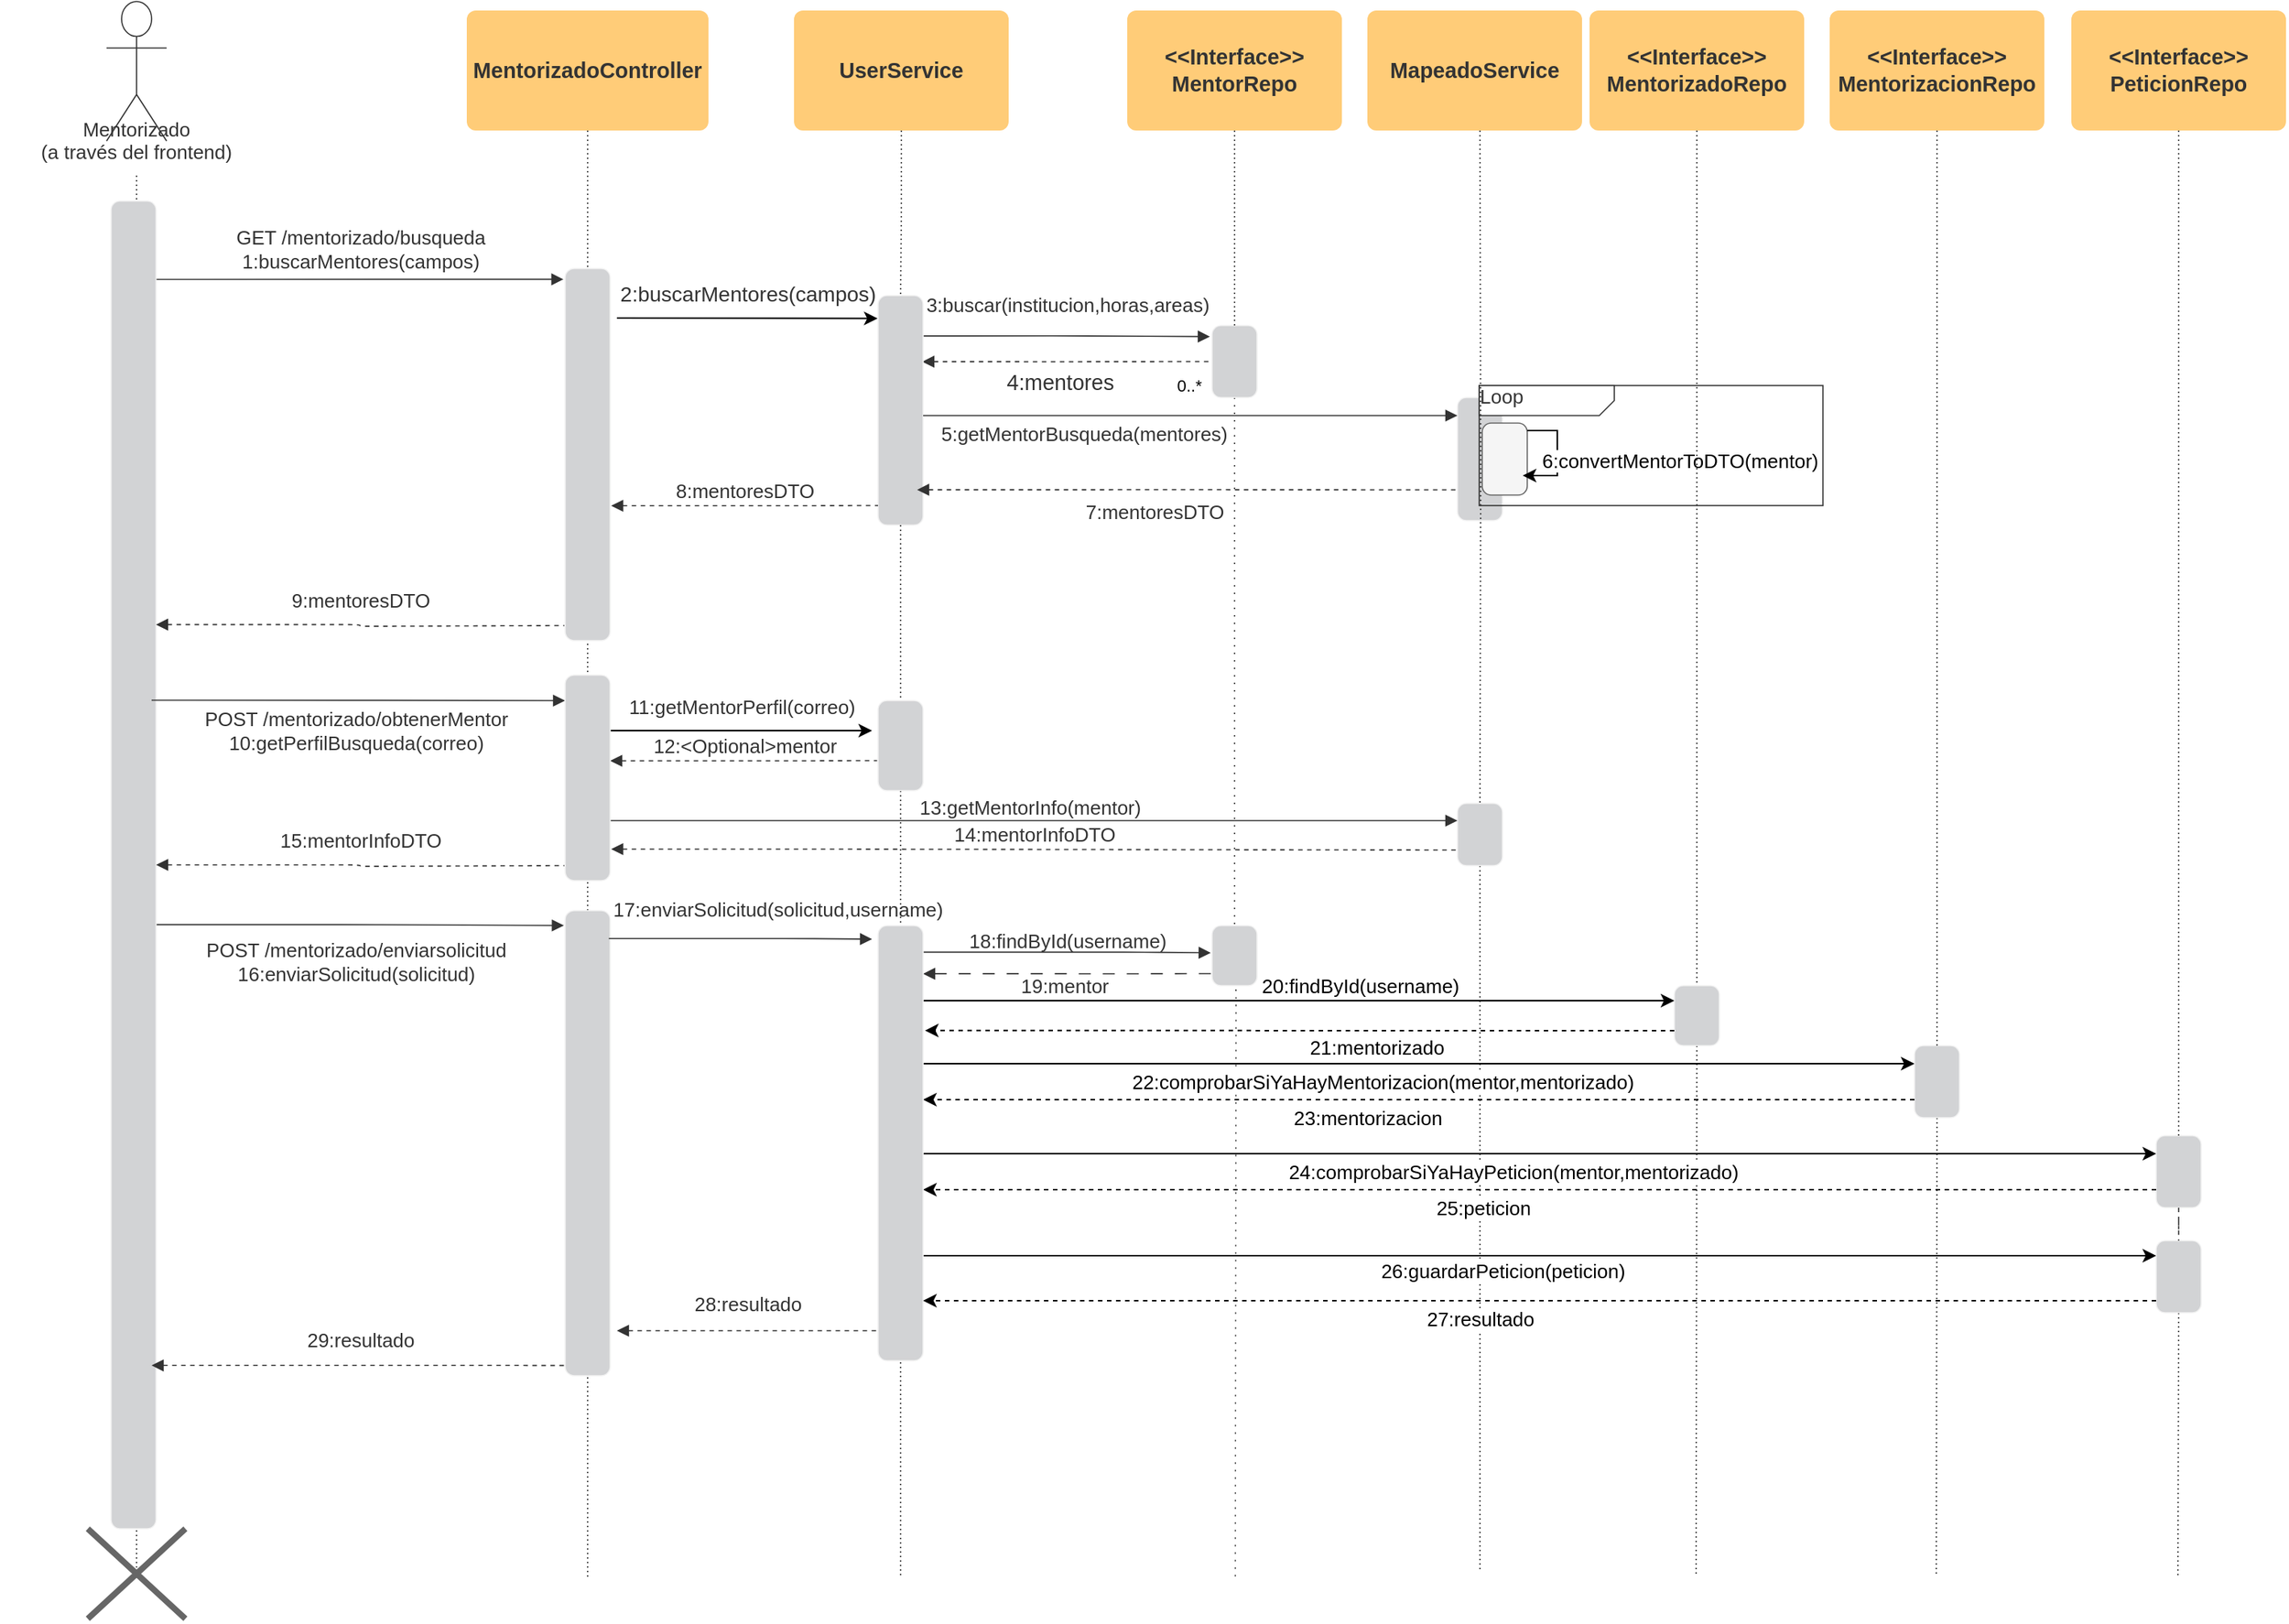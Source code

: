 <mxfile version="18.2.0" type="device"><diagram id="PPndH3OS6ohB-gzhEuZe" name="Page-1"><mxGraphModel dx="2310" dy="827" grid="1" gridSize="10" guides="1" tooltips="1" connect="1" arrows="1" fold="1" page="1" pageScale="1" pageWidth="827" pageHeight="1169" math="0" shadow="0"><root><mxCell id="0"/><mxCell id="1" parent="0"/><UserObject label="" lucidchartObjectId="XDQc9.JA8Har" id="krPsX1A21FzO4D2ER2sb-1"><mxCell style="html=1;jettySize=18;whiteSpace=wrap;fontSize=13;fontFamily=helvetica;strokeColor=#333333;strokeOpacity=100;dashed=1;fixDash=1;strokeWidth=0.8;rounded=0;startArrow=none;endArrow=none;exitX=0.5;exitY=0.999;exitPerimeter=0;entryX=0.5;entryY=0.432;entryPerimeter=0;dashPattern=1 2;" edge="1" parent="1" source="krPsX1A21FzO4D2ER2sb-13" target="krPsX1A21FzO4D2ER2sb-4"><mxGeometry width="100" height="100" relative="1" as="geometry"><Array as="points"/></mxGeometry></mxCell></UserObject><UserObject label="" lucidchartObjectId="XDQcpp8En3SD" id="krPsX1A21FzO4D2ER2sb-2"><mxCell style="html=1;overflow=block;blockSpacing=1;whiteSpace=wrap;fontSize=13;spacing=0;strokeColor=#f2f2f2;strokeOpacity=100;fillOpacity=100;rounded=1;absoluteArcSize=1;arcSize=12;fillColor=#d2d3d5;strokeWidth=0.8;" vertex="1" parent="1"><mxGeometry x="43" y="287" width="30" height="885" as="geometry"/></mxCell></UserObject><UserObject label="" lucidchartObjectId="XDQcoGZQN3l9" id="krPsX1A21FzO4D2ER2sb-3"><mxCell style="html=1;jettySize=18;whiteSpace=wrap;fontSize=13;fontFamily=helvetica;strokeColor=#333333;strokeOpacity=100;dashed=1;fixDash=1;strokeWidth=0.8;rounded=1;arcSize=24;edgeStyle=orthogonalEdgeStyle;startArrow=none;endArrow=none;exitX=0.5;exitY=1;exitPerimeter=0;dashPattern=1 2;" edge="1" parent="1" source="krPsX1A21FzO4D2ER2sb-10"><mxGeometry width="100" height="100" relative="1" as="geometry"><Array as="points"/><mxPoint x="360.5" y="1204" as="targetPoint"/></mxGeometry></mxCell></UserObject><UserObject label="" lucidchartObjectId="XDQcho_hiVPt" id="krPsX1A21FzO4D2ER2sb-4"><mxCell style="html=1;overflow=block;blockSpacing=1;whiteSpace=wrap;shape=mxgraph.sysml.x;strokeWidth=4;fontSize=13;spacing=0;strokeColor=#666666;strokeOpacity=100;fillOpacity=100;rounded=1;absoluteArcSize=1;arcSize=12;fillColor=#ffffff;" vertex="1" parent="1"><mxGeometry x="27.5" y="1172" width="65" height="60" as="geometry"/></mxCell></UserObject><UserObject label="" lucidchartObjectId="XDQcBA5jNbWz" id="krPsX1A21FzO4D2ER2sb-5"><mxCell style="html=1;overflow=block;blockSpacing=1;whiteSpace=wrap;fontSize=13;spacing=0;strokeColor=#f2f2f2;strokeOpacity=100;fillOpacity=100;rounded=1;absoluteArcSize=1;arcSize=12;fillColor=#d2d3d5;strokeWidth=0.8;" vertex="1" parent="1"><mxGeometry x="345.5" y="332" width="30" height="248" as="geometry"/></mxCell></UserObject><UserObject label="" lucidchartObjectId="XDQcK_Kxvscj" id="krPsX1A21FzO4D2ER2sb-6"><mxCell style="html=1;jettySize=18;whiteSpace=wrap;fontSize=13;fontFamily=helvetica;strokeColor=#333333;strokeOpacity=100;strokeWidth=0.8;rounded=1;arcSize=24;edgeStyle=orthogonalEdgeStyle;startArrow=none;endArrow=block;endFill=1;exitX=1.01;exitY=0.059;exitPerimeter=0;entryX=-0.037;entryY=0.029;entryPerimeter=0;entryDx=0;entryDy=0;" edge="1" parent="1" source="krPsX1A21FzO4D2ER2sb-2" target="krPsX1A21FzO4D2ER2sb-5"><mxGeometry width="100" height="100" relative="1" as="geometry"><Array as="points"/></mxGeometry></mxCell></UserObject><mxCell id="krPsX1A21FzO4D2ER2sb-7" value="GET /mentorizado/busqueda&lt;br style=&quot;font-size: 13px;&quot;&gt;1:buscarMentores(campos)" style="text;html=1;resizable=0;labelBackgroundColor=default;align=center;verticalAlign=middle;fontColor=#333333;fontSize=13;" vertex="1" parent="krPsX1A21FzO4D2ER2sb-6"><mxGeometry relative="1" as="geometry"><mxPoint y="-20" as="offset"/></mxGeometry></mxCell><UserObject label="" lucidchartObjectId="XDQckSco0E4r" id="krPsX1A21FzO4D2ER2sb-8"><mxCell style="html=1;jettySize=18;whiteSpace=wrap;fontSize=13;fontFamily=helvetica;strokeColor=#333333;strokeOpacity=100;dashed=1;fixDash=1;strokeWidth=0.8;rounded=1;arcSize=24;edgeStyle=orthogonalEdgeStyle;startArrow=none;endArrow=none;exitX=0.5;exitY=1;exitPerimeter=0;dashPattern=1 2;" edge="1" parent="1" source="krPsX1A21FzO4D2ER2sb-124"><mxGeometry width="100" height="100" relative="1" as="geometry"><Array as="points"><mxPoint x="569" y="999"/></Array><mxPoint x="569" y="1204" as="targetPoint"/></mxGeometry></mxCell></UserObject><mxCell id="krPsX1A21FzO4D2ER2sb-10" value="MentorizadoController" style="html=1;overflow=block;blockSpacing=1;whiteSpace=wrap;fontSize=14.3;fontColor=#333333;fontStyle=1;align=center;spacing=0;strokeOpacity=0;fillOpacity=100;rounded=1;absoluteArcSize=1;arcSize=12;fillColor=#ffcc78;strokeWidth=0.8;" vertex="1" parent="1"><mxGeometry x="280" y="160" width="161" height="80" as="geometry"/></mxCell><mxCell id="krPsX1A21FzO4D2ER2sb-11" value="UserService" style="html=1;overflow=block;blockSpacing=1;whiteSpace=wrap;fontSize=14.3;fontColor=#333333;fontStyle=1;align=center;spacing=0;strokeOpacity=0;fillOpacity=100;rounded=1;absoluteArcSize=1;arcSize=12;fillColor=#ffcc78;strokeWidth=0.8;" vertex="1" parent="1"><mxGeometry x="498" y="160" width="143" height="80" as="geometry"/></mxCell><UserObject label="" lucidchartObjectId="7KBlntZypkta" id="krPsX1A21FzO4D2ER2sb-12"><mxCell style="html=1;overflow=block;blockSpacing=1;shape=umlActor;labelPosition=center;verticalLabelPosition=bottom;verticalAlign=top;whiteSpace=nowrap;fontSize=13;align=center;spacing=0;strokeColor=#333333;strokeOpacity=100;fillOpacity=100;rounded=1;absoluteArcSize=1;arcSize=12;fillColor=#ffffff;strokeWidth=0.8;" vertex="1" parent="1"><mxGeometry x="40" y="154" width="40" height="93" as="geometry"/></mxCell></UserObject><UserObject label="&lt;div style=&quot;display: flex; justify-content: center; text-align: center; align-items: baseline; font-size: 0; line-height: 1.25;margin-top: -2px;&quot;&gt;&lt;span&gt;&lt;span style=&quot;font-size:13px;color:#333333;&quot;&gt;Mentorizado&lt;br&gt;&lt;/span&gt;&lt;/span&gt;&lt;/div&gt;&lt;div style=&quot;display: flex; justify-content: center; text-align: center; align-items: baseline; font-size: 0; line-height: 1.25;margin-top: -2px;&quot;&gt;&lt;span&gt;&lt;span style=&quot;font-size:13px;color:#333333;&quot;&gt;(a través del frontend)&lt;/span&gt;&lt;/span&gt;&lt;/div&gt;" lucidchartObjectId="2LBlMkJdxVC6" id="krPsX1A21FzO4D2ER2sb-13"><mxCell style="html=1;overflow=block;blockSpacing=1;whiteSpace=wrap;fontSize=13;spacing=3.8;strokeOpacity=0;fillOpacity=0;rounded=1;absoluteArcSize=1;arcSize=12;fillColor=#ffffff;strokeWidth=0.8;" vertex="1" parent="1"><mxGeometry x="-30" y="225" width="180" height="45" as="geometry"/></mxCell></UserObject><UserObject label="" lucidchartObjectId="nZBl~vZ2.SSI" id="krPsX1A21FzO4D2ER2sb-20"><mxCell style="html=1;jettySize=18;whiteSpace=wrap;fontSize=13;fontFamily=helvetica;strokeColor=#333333;strokeOpacity=100;dashed=1;fixDash=1;strokeWidth=0.8;rounded=1;arcSize=24;edgeStyle=orthogonalEdgeStyle;startArrow=none;endArrow=none;exitX=0.5;exitY=1;exitPerimeter=0;dashPattern=1 4;" edge="1" parent="1" source="krPsX1A21FzO4D2ER2sb-21"><mxGeometry width="100" height="100" relative="1" as="geometry"><Array as="points"/><mxPoint x="792" y="1204" as="targetPoint"/></mxGeometry></mxCell></UserObject><mxCell id="krPsX1A21FzO4D2ER2sb-22" value="&amp;lt;&amp;lt;Interface&amp;gt;&amp;gt;&lt;br&gt;MentorRepo" style="html=1;overflow=block;blockSpacing=1;whiteSpace=wrap;fontSize=14.3;fontColor=#333333;fontStyle=1;align=center;spacing=0;strokeOpacity=0;fillOpacity=100;rounded=1;absoluteArcSize=1;arcSize=12;fillColor=#ffcc78;strokeWidth=0.8;" vertex="1" parent="1"><mxGeometry x="720" y="160" width="143" height="80" as="geometry"/></mxCell><UserObject label="" lucidchartObjectId="BZBlRI1etomw" id="krPsX1A21FzO4D2ER2sb-23"><mxCell style="html=1;jettySize=18;whiteSpace=wrap;fontSize=13;fontFamily=helvetica;strokeColor=#333333;strokeOpacity=100;dashed=1;fixDash=1;strokeWidth=0.8;rounded=1;arcSize=24;edgeStyle=orthogonalEdgeStyle;startArrow=none;endArrow=none;exitX=0.5;exitY=1;exitPerimeter=0;dashPattern=1 2;" edge="1" parent="1" source="krPsX1A21FzO4D2ER2sb-130"><mxGeometry width="100" height="100" relative="1" as="geometry"><Array as="points"><mxPoint x="955" y="1000"/><mxPoint x="955" y="1000"/></Array><mxPoint x="955" y="1200" as="targetPoint"/></mxGeometry></mxCell></UserObject><mxCell id="krPsX1A21FzO4D2ER2sb-25" value="MapeadoService" style="html=1;overflow=block;blockSpacing=1;whiteSpace=wrap;fontSize=14.3;fontColor=#333333;fontStyle=1;align=center;spacing=0;strokeOpacity=0;fillOpacity=100;rounded=1;absoluteArcSize=1;arcSize=12;fillColor=#ffcc78;strokeWidth=0.8;" vertex="1" parent="1"><mxGeometry x="880" y="160" width="143" height="80" as="geometry"/></mxCell><UserObject label="" lucidchartObjectId="GZBlIDzuO0L7" id="krPsX1A21FzO4D2ER2sb-26"><mxCell style="html=1;jettySize=18;whiteSpace=wrap;fontSize=13;fontFamily=helvetica;strokeColor=#333333;strokeOpacity=100;dashed=1;fixDash=1;strokeWidth=0.8;rounded=1;arcSize=24;edgeStyle=orthogonalEdgeStyle;startArrow=none;endArrow=none;exitX=0.5;exitY=1;exitPerimeter=0;dashPattern=1 2;" edge="1" parent="1" source="krPsX1A21FzO4D2ER2sb-27"><mxGeometry width="100" height="100" relative="1" as="geometry"><Array as="points"/><mxPoint x="1099" y="1204" as="targetPoint"/></mxGeometry></mxCell></UserObject><mxCell id="krPsX1A21FzO4D2ER2sb-28" value="&amp;lt;&amp;lt;Interface&amp;gt;&amp;gt;&lt;br&gt;MentorizadoRepo" style="html=1;overflow=block;blockSpacing=1;whiteSpace=wrap;fontSize=14.3;fontColor=#333333;fontStyle=1;align=center;spacing=0;strokeOpacity=0;fillOpacity=100;rounded=1;absoluteArcSize=1;arcSize=12;fillColor=#ffcc78;strokeWidth=0.8;" vertex="1" parent="1"><mxGeometry x="1028" y="160" width="143" height="80" as="geometry"/></mxCell><UserObject label="" lucidchartObjectId="b7Blh37eY.1t" id="krPsX1A21FzO4D2ER2sb-35"><mxCell style="html=1;jettySize=18;whiteSpace=wrap;fontSize=13;strokeColor=#333333;strokeOpacity=100;strokeWidth=0.8;rounded=1;arcSize=24;edgeStyle=orthogonalEdgeStyle;startArrow=none;endArrow=block;endFill=1;entryX=-0.048;entryY=0.153;entryPerimeter=0;exitX=0.981;exitY=0.176;exitDx=0;exitDy=0;exitPerimeter=0;entryDx=0;entryDy=0;" edge="1" parent="1" source="krPsX1A21FzO4D2ER2sb-9" target="krPsX1A21FzO4D2ER2sb-21"><mxGeometry width="100" height="100" relative="1" as="geometry"><Array as="points"/><mxPoint x="590" y="380" as="sourcePoint"/></mxGeometry></mxCell></UserObject><mxCell id="krPsX1A21FzO4D2ER2sb-36" value="3:buscar(institucion,horas,areas)" style="text;html=1;resizable=0;labelBackgroundColor=default;align=center;verticalAlign=middle;fontColor=#333333;fontSize=13;" vertex="1" parent="krPsX1A21FzO4D2ER2sb-35"><mxGeometry relative="1" as="geometry"><mxPoint y="-21" as="offset"/></mxGeometry></mxCell><UserObject label="" lucidchartObjectId="M7Blc1I2ITSt" id="krPsX1A21FzO4D2ER2sb-37"><mxCell style="html=1;jettySize=18;whiteSpace=wrap;fontSize=13;fontFamily=helvetica;strokeColor=#333333;strokeOpacity=100;dashed=1;fixDash=1;strokeWidth=0.8;rounded=1;arcSize=24;edgeStyle=orthogonalEdgeStyle;startArrow=block;startFill=1;endArrow=none;entryX=-0.011;entryY=0.5;entryPerimeter=0;exitX=0.981;exitY=0.288;exitDx=0;exitDy=0;exitPerimeter=0;" edge="1" parent="1" source="krPsX1A21FzO4D2ER2sb-9" target="krPsX1A21FzO4D2ER2sb-21"><mxGeometry width="100" height="100" relative="1" as="geometry"><Array as="points"/><mxPoint x="580" y="394" as="sourcePoint"/></mxGeometry></mxCell></UserObject><mxCell id="krPsX1A21FzO4D2ER2sb-38" value="4:mentores&amp;nbsp;" style="text;html=1;resizable=0;labelBackgroundColor=default;align=center;verticalAlign=middle;fontColor=#333333;fontSize=14.3;" vertex="1" parent="krPsX1A21FzO4D2ER2sb-37"><mxGeometry relative="1" as="geometry"><mxPoint x="-3" y="14" as="offset"/></mxGeometry></mxCell><mxCell id="krPsX1A21FzO4D2ER2sb-103" value="0..*" style="edgeLabel;html=1;align=center;verticalAlign=middle;resizable=0;points=[];" vertex="1" connectable="0" parent="krPsX1A21FzO4D2ER2sb-37"><mxGeometry x="0.794" y="-1" relative="1" as="geometry"><mxPoint x="4" y="15" as="offset"/></mxGeometry></mxCell><UserObject label="" lucidchartObjectId="nyClrsjk7g3_" id="krPsX1A21FzO4D2ER2sb-53"><mxCell style="html=1;jettySize=18;whiteSpace=wrap;fontSize=13;fontFamily=helvetica;strokeColor=#333333;strokeOpacity=100;dashed=1;fixDash=1;strokeWidth=0.8;rounded=1;arcSize=24;edgeStyle=orthogonalEdgeStyle;startArrow=none;endArrow=none;exitX=0.5;exitY=1;exitPerimeter=0;dashPattern=1 2;" edge="1" parent="1" source="krPsX1A21FzO4D2ER2sb-150"><mxGeometry width="100" height="100" relative="1" as="geometry"><Array as="points"/><mxPoint x="1259" y="1204" as="targetPoint"/></mxGeometry></mxCell></UserObject><mxCell id="krPsX1A21FzO4D2ER2sb-54" value="&amp;lt;&amp;lt;Interface&amp;gt;&amp;gt;&lt;br&gt;MentorizacionRepo" style="html=1;overflow=block;blockSpacing=1;whiteSpace=wrap;fontSize=14.3;fontColor=#333333;fontStyle=1;align=center;spacing=0;strokeOpacity=0;fillOpacity=100;rounded=1;absoluteArcSize=1;arcSize=12;fillColor=#ffcc78;strokeWidth=0.8;" vertex="1" parent="1"><mxGeometry x="1188" y="160" width="143" height="80" as="geometry"/></mxCell><UserObject label="" lucidchartObjectId="UJCl9xlxh~av" id="krPsX1A21FzO4D2ER2sb-55"><mxCell style="html=1;jettySize=18;whiteSpace=wrap;fontSize=13;fontFamily=helvetica;strokeColor=#333333;strokeOpacity=100;dashed=1;fixDash=1;strokeWidth=0.8;rounded=1;arcSize=24;edgeStyle=orthogonalEdgeStyle;startArrow=none;endArrow=none;exitX=0.5;exitY=1;exitPerimeter=0;dashPattern=1 2;" edge="1" parent="1" source="krPsX1A21FzO4D2ER2sb-157"><mxGeometry width="100" height="100" relative="1" as="geometry"><Array as="points"/><mxPoint x="1420" y="1204" as="targetPoint"/></mxGeometry></mxCell></UserObject><mxCell id="krPsX1A21FzO4D2ER2sb-56" value="&amp;lt;&amp;lt;Interface&amp;gt;&amp;gt;&lt;br&gt;PeticionRepo" style="html=1;overflow=block;blockSpacing=1;whiteSpace=wrap;fontSize=14.3;fontColor=#333333;fontStyle=1;align=center;spacing=0;strokeOpacity=0;fillOpacity=100;rounded=1;absoluteArcSize=1;arcSize=12;fillColor=#ffcc78;strokeWidth=0.8;" vertex="1" parent="1"><mxGeometry x="1349" y="160" width="143" height="80" as="geometry"/></mxCell><UserObject label="" lucidchartObjectId="IVClN1D_kbcb" id="krPsX1A21FzO4D2ER2sb-71"><mxCell style="html=1;overflow=block;blockSpacing=1;whiteSpace=wrap;fontSize=13;spacing=0;strokeColor=#f2f2f2;strokeOpacity=100;fillOpacity=100;rounded=1;absoluteArcSize=1;arcSize=12;fillColor=#d2d3d5;strokeWidth=0.8;" vertex="1" parent="1"><mxGeometry x="345.5" y="760" width="30" height="310" as="geometry"/></mxCell></UserObject><UserObject label="" lucidchartObjectId="0VCl2qUGTirm" id="krPsX1A21FzO4D2ER2sb-72"><mxCell style="html=1;jettySize=18;whiteSpace=wrap;fontSize=13;fontFamily=helvetica;strokeColor=#333333;strokeOpacity=100;strokeWidth=0.8;rounded=1;arcSize=24;edgeStyle=orthogonalEdgeStyle;startArrow=none;endArrow=block;endFill=1;exitX=1.012;exitY=0.545;exitPerimeter=0;exitDx=0;exitDy=0;entryX=-0.026;entryY=0.032;entryDx=0;entryDy=0;entryPerimeter=0;" edge="1" parent="1" source="krPsX1A21FzO4D2ER2sb-2" target="krPsX1A21FzO4D2ER2sb-71"><mxGeometry width="100" height="100" relative="1" as="geometry"><Array as="points"><mxPoint x="209" y="769"/></Array><mxPoint x="340" y="770" as="targetPoint"/></mxGeometry></mxCell></UserObject><mxCell id="krPsX1A21FzO4D2ER2sb-73" value="POST /mentorizado/enviarsolicitud&lt;br style=&quot;font-size: 13px;&quot;&gt;16:enviarSolicitud(solicitud)" style="text;html=1;resizable=0;labelBackgroundColor=default;align=center;verticalAlign=middle;fontColor=#333333;fontSize=13;" vertex="1" parent="krPsX1A21FzO4D2ER2sb-72"><mxGeometry relative="1" as="geometry"><mxPoint x="-3" y="24" as="offset"/></mxGeometry></mxCell><UserObject label="" lucidchartObjectId="IXCl9ICuktOa" id="krPsX1A21FzO4D2ER2sb-75"><mxCell style="html=1;jettySize=18;whiteSpace=wrap;fontSize=13;fontFamily=helvetica;strokeColor=#333333;strokeOpacity=100;strokeWidth=0.8;rounded=1;arcSize=24;edgeStyle=orthogonalEdgeStyle;startArrow=none;endArrow=block;endFill=1;exitX=0.971;exitY=0.06;exitDx=0;exitDy=0;exitPerimeter=0;" edge="1" parent="1" source="krPsX1A21FzO4D2ER2sb-71"><mxGeometry width="100" height="100" relative="1" as="geometry"><Array as="points"><mxPoint x="500" y="779"/><mxPoint x="540" y="779"/></Array><mxPoint x="380" y="780" as="sourcePoint"/><mxPoint x="550" y="779" as="targetPoint"/></mxGeometry></mxCell></UserObject><mxCell id="krPsX1A21FzO4D2ER2sb-76" value="17:enviarSolicitud(solicitud,username)" style="text;html=1;resizable=0;labelBackgroundColor=none;align=center;verticalAlign=middle;fontColor=#333333;fontSize=13;" vertex="1" parent="krPsX1A21FzO4D2ER2sb-75"><mxGeometry relative="1" as="geometry"><mxPoint x="25" y="-20" as="offset"/></mxGeometry></mxCell><mxCell id="krPsX1A21FzO4D2ER2sb-88" value="" style="endArrow=classic;html=1;rounded=0;entryX=-0.011;entryY=0.1;entryDx=0;entryDy=0;entryPerimeter=0;" edge="1" parent="1" target="krPsX1A21FzO4D2ER2sb-9"><mxGeometry width="50" height="50" relative="1" as="geometry"><mxPoint x="380" y="365" as="sourcePoint"/><mxPoint x="530" y="460" as="targetPoint"/></mxGeometry></mxCell><mxCell id="krPsX1A21FzO4D2ER2sb-91" value="&lt;span style=&quot;color: rgb(51, 51, 51); font-size: 14px;&quot;&gt;2:buscarMentores(campos)&lt;/span&gt;" style="edgeLabel;html=1;align=center;verticalAlign=middle;resizable=0;points=[];" vertex="1" connectable="0" parent="krPsX1A21FzO4D2ER2sb-88"><mxGeometry x="-0.06" y="2" relative="1" as="geometry"><mxPoint x="5" y="-14" as="offset"/></mxGeometry></mxCell><UserObject label="" lucidchartObjectId="eSClePl09NoS" id="krPsX1A21FzO4D2ER2sb-96"><mxCell style="html=1;jettySize=18;whiteSpace=wrap;fontSize=13;strokeColor=#333333;strokeOpacity=100;dashed=1;fixDash=1;strokeWidth=0.8;rounded=1;arcSize=24;edgeStyle=orthogonalEdgeStyle;startArrow=block;startFill=1;endArrow=none;" edge="1" parent="1"><mxGeometry width="100" height="100" relative="1" as="geometry"><Array as="points"/><mxPoint x="380" y="1040" as="sourcePoint"/><mxPoint x="554" y="1040" as="targetPoint"/></mxGeometry></mxCell></UserObject><mxCell id="krPsX1A21FzO4D2ER2sb-97" value="28:resultado" style="text;html=1;resizable=0;labelBackgroundColor=default;align=center;verticalAlign=middle;fontColor=#333333;fontSize=13;" vertex="1" parent="krPsX1A21FzO4D2ER2sb-96"><mxGeometry relative="1" as="geometry"><mxPoint y="-18" as="offset"/></mxGeometry></mxCell><UserObject label="" lucidchartObjectId="UUCl3ovTgzQR" id="krPsX1A21FzO4D2ER2sb-98"><mxCell style="html=1;jettySize=18;whiteSpace=wrap;fontSize=13;fontFamily=helvetica;strokeColor=#333333;strokeOpacity=100;dashed=1;fixDash=1;strokeWidth=0.8;rounded=1;arcSize=24;edgeStyle=orthogonalEdgeStyle;startArrow=block;startFill=1;endArrow=none;entryX=0.061;entryY=0.978;entryPerimeter=0;entryDx=0;entryDy=0;exitX=0.9;exitY=0.877;exitDx=0;exitDy=0;exitPerimeter=0;" edge="1" parent="1" source="krPsX1A21FzO4D2ER2sb-2" target="krPsX1A21FzO4D2ER2sb-71"><mxGeometry width="100" height="100" relative="1" as="geometry"><Array as="points"/><mxPoint x="80" y="1063" as="sourcePoint"/><mxPoint x="322.34" y="1060.175" as="targetPoint"/></mxGeometry></mxCell></UserObject><mxCell id="krPsX1A21FzO4D2ER2sb-99" value="29:resultado" style="text;html=1;resizable=0;labelBackgroundColor=default;align=center;verticalAlign=middle;fontColor=#333333;fontSize=13;" vertex="1" parent="krPsX1A21FzO4D2ER2sb-98"><mxGeometry relative="1" as="geometry"><mxPoint y="-17" as="offset"/></mxGeometry></mxCell><UserObject label="" lucidchartObjectId="nZBlTNJx6IB." id="krPsX1A21FzO4D2ER2sb-21"><mxCell style="html=1;overflow=block;blockSpacing=1;whiteSpace=wrap;fontSize=13;spacing=0;strokeColor=#f2f2f2;strokeOpacity=100;fillOpacity=100;rounded=1;absoluteArcSize=1;arcSize=12;fillColor=#d2d3d5;strokeWidth=0.8;" vertex="1" parent="1"><mxGeometry x="776.5" y="370" width="30" height="48" as="geometry"/></mxCell></UserObject><mxCell id="krPsX1A21FzO4D2ER2sb-100" value="" style="html=1;jettySize=18;whiteSpace=wrap;fontSize=13;fontFamily=helvetica;strokeColor=#333333;strokeOpacity=100;dashed=1;fixDash=1;strokeWidth=0.8;rounded=1;arcSize=24;edgeStyle=orthogonalEdgeStyle;startArrow=none;endArrow=none;exitX=0.5;exitY=1;exitPerimeter=0;dashPattern=1 2;" edge="1" parent="1" source="krPsX1A21FzO4D2ER2sb-22" target="krPsX1A21FzO4D2ER2sb-21"><mxGeometry width="100" height="100" relative="1" as="geometry"><Array as="points"/><mxPoint x="792" y="1204" as="targetPoint"/><mxPoint x="791.5" y="250" as="sourcePoint"/></mxGeometry></mxCell><UserObject label="" lucidchartObjectId="XDQcjtyeuWqN" id="krPsX1A21FzO4D2ER2sb-9"><mxCell style="html=1;overflow=block;blockSpacing=1;whiteSpace=wrap;fontSize=13;spacing=0;strokeColor=#f2f2f2;strokeOpacity=100;fillOpacity=100;rounded=1;absoluteArcSize=1;arcSize=12;fillColor=#d2d3d5;strokeWidth=0.8;" vertex="1" parent="1"><mxGeometry x="554" y="350" width="30" height="153" as="geometry"/></mxCell></UserObject><mxCell id="krPsX1A21FzO4D2ER2sb-101" value="" style="html=1;jettySize=18;whiteSpace=wrap;fontSize=13;fontFamily=helvetica;strokeColor=#333333;strokeOpacity=100;dashed=1;fixDash=1;strokeWidth=0.8;rounded=1;arcSize=24;edgeStyle=orthogonalEdgeStyle;startArrow=none;endArrow=none;exitX=0.5;exitY=1;exitPerimeter=0;dashPattern=1 2;" edge="1" parent="1" source="krPsX1A21FzO4D2ER2sb-11" target="krPsX1A21FzO4D2ER2sb-9"><mxGeometry width="100" height="100" relative="1" as="geometry"><Array as="points"/><mxPoint x="569" y="1204" as="targetPoint"/><mxPoint x="569.5" y="247" as="sourcePoint"/></mxGeometry></mxCell><UserObject label="" lucidchartObjectId="BZBl.zWV~cBL" id="krPsX1A21FzO4D2ER2sb-104"><mxCell style="html=1;overflow=block;blockSpacing=1;whiteSpace=wrap;fontSize=13;spacing=0;strokeColor=#f2f2f2;strokeOpacity=100;fillOpacity=100;rounded=1;absoluteArcSize=1;arcSize=12;fillColor=#d2d3d5;strokeWidth=0.8;" vertex="1" parent="1"><mxGeometry x="940" y="418" width="30" height="82" as="geometry"/></mxCell></UserObject><UserObject label="" lucidchartObjectId="-cClXM_Z9bI2" id="krPsX1A21FzO4D2ER2sb-105"><mxCell style="html=1;jettySize=18;whiteSpace=wrap;fontSize=13;strokeColor=#333333;strokeOpacity=100;strokeWidth=0.8;rounded=1;arcSize=24;edgeStyle=orthogonalEdgeStyle;startArrow=none;endArrow=block;endFill=1;" edge="1" parent="1"><mxGeometry width="100" height="100" relative="1" as="geometry"><Array as="points"><mxPoint x="584" y="430"/></Array><mxPoint x="584" y="430" as="sourcePoint"/><mxPoint x="940" y="430" as="targetPoint"/></mxGeometry></mxCell></UserObject><mxCell id="krPsX1A21FzO4D2ER2sb-106" value="5:getMentorBusqueda(mentores)" style="text;html=1;resizable=0;labelBackgroundColor=default;align=center;verticalAlign=middle;fontColor=#333333;fontSize=13;" vertex="1" parent="krPsX1A21FzO4D2ER2sb-105"><mxGeometry relative="1" as="geometry"><mxPoint x="-71" y="12" as="offset"/></mxGeometry></mxCell><UserObject label="" lucidchartObjectId="SeCl8juHA~FV" id="krPsX1A21FzO4D2ER2sb-107"><mxCell style="html=1;jettySize=18;whiteSpace=wrap;fontSize=13;strokeColor=#333333;strokeOpacity=100;dashed=1;fixDash=1;strokeWidth=0.8;rounded=1;arcSize=24;edgeStyle=orthogonalEdgeStyle;startArrow=block;startFill=1;endArrow=none;entryX=0;entryY=0.75;entryDx=0;entryDy=0;exitX=0.867;exitY=0.846;exitDx=0;exitDy=0;exitPerimeter=0;" edge="1" parent="1" source="krPsX1A21FzO4D2ER2sb-9" target="krPsX1A21FzO4D2ER2sb-104"><mxGeometry width="100" height="100" relative="1" as="geometry"><Array as="points"/><mxPoint x="590" y="480" as="sourcePoint"/><mxPoint x="940" y="550" as="targetPoint"/></mxGeometry></mxCell></UserObject><mxCell id="krPsX1A21FzO4D2ER2sb-108" value="7:mentoresDTO" style="text;html=1;resizable=0;labelBackgroundColor=default;align=center;verticalAlign=middle;fontColor=#333333;fontSize=13;" vertex="1" parent="krPsX1A21FzO4D2ER2sb-107"><mxGeometry relative="1" as="geometry"><mxPoint x="-22" y="14" as="offset"/></mxGeometry></mxCell><UserObject label="" lucidchartObjectId="BZBl.zWV~cBL" id="krPsX1A21FzO4D2ER2sb-109"><mxCell style="html=1;overflow=block;blockSpacing=1;whiteSpace=wrap;fontSize=13;spacing=0;strokeOpacity=100;fillOpacity=100;rounded=1;absoluteArcSize=1;arcSize=12;strokeWidth=0.8;fillColor=#f5f5f5;fontColor=#333333;strokeColor=#666666;" vertex="1" parent="1"><mxGeometry x="956.5" y="435" width="30" height="48" as="geometry"/></mxCell></UserObject><mxCell id="krPsX1A21FzO4D2ER2sb-110" style="edgeStyle=orthogonalEdgeStyle;rounded=0;orthogonalLoop=1;jettySize=auto;html=1;" edge="1" parent="1"><mxGeometry relative="1" as="geometry"><mxPoint x="986.5" y="440" as="sourcePoint"/><mxPoint x="983.5" y="470" as="targetPoint"/><Array as="points"><mxPoint x="986.5" y="440"/><mxPoint x="1006.5" y="440"/><mxPoint x="1006.5" y="470"/><mxPoint x="986.5" y="470"/></Array></mxGeometry></mxCell><mxCell id="krPsX1A21FzO4D2ER2sb-113" value="6:convertMentorToDTO(mentor)" style="edgeLabel;html=1;align=center;verticalAlign=middle;resizable=0;points=[];fontSize=13;" vertex="1" connectable="0" parent="krPsX1A21FzO4D2ER2sb-110"><mxGeometry x="-0.333" y="-1" relative="1" as="geometry"><mxPoint x="82" y="15" as="offset"/></mxGeometry></mxCell><UserObject label="Loop" lucidchartObjectId="CPEl3_mxPg4f" id="krPsX1A21FzO4D2ER2sb-111"><mxCell style="html=1;blockSpacing=1;whiteSpace=wrap;shape=mxgraph.sysml.package2;xSize=90;overflow=fill;fontSize=13;fontColor=#333333;align=left;spacing=0;strokeColor=#333333;strokeOpacity=100;fillOpacity=100;rounded=1;absoluteArcSize=1;arcSize=12;fillColor=#ffffff;strokeWidth=0.8;" vertex="1" parent="1"><mxGeometry x="954.5" y="410" width="229" height="80" as="geometry"/></mxCell></UserObject><UserObject label="" lucidchartObjectId="eSClePl09NoS" id="krPsX1A21FzO4D2ER2sb-114"><mxCell style="html=1;jettySize=18;whiteSpace=wrap;fontSize=13;strokeColor=#333333;strokeOpacity=100;dashed=1;fixDash=1;strokeWidth=0.8;rounded=1;arcSize=24;edgeStyle=orthogonalEdgeStyle;startArrow=block;startFill=1;endArrow=none;exitX=1.012;exitY=0.915;exitPerimeter=0;entryX=-0.01;entryY=0.966;entryPerimeter=0;" edge="1" parent="1"><mxGeometry width="100" height="100" relative="1" as="geometry"><Array as="points"><mxPoint x="510.66" y="490"/><mxPoint x="510.66" y="490"/></Array><mxPoint x="376.16" y="490.115" as="sourcePoint"/><mxPoint x="554.0" y="489.996" as="targetPoint"/></mxGeometry></mxCell></UserObject><mxCell id="krPsX1A21FzO4D2ER2sb-115" value="8:mentoresDTO" style="text;html=1;resizable=0;labelBackgroundColor=default;align=center;verticalAlign=middle;fontColor=#333333;fontSize=13;" vertex="1" parent="krPsX1A21FzO4D2ER2sb-114"><mxGeometry relative="1" as="geometry"><mxPoint y="-10" as="offset"/></mxGeometry></mxCell><UserObject label="" lucidchartObjectId="UUCl3ovTgzQR" id="krPsX1A21FzO4D2ER2sb-118"><mxCell style="html=1;jettySize=18;whiteSpace=wrap;fontSize=13;fontFamily=helvetica;strokeColor=#333333;strokeOpacity=100;dashed=1;fixDash=1;strokeWidth=0.8;rounded=1;arcSize=24;edgeStyle=orthogonalEdgeStyle;startArrow=block;startFill=1;endArrow=none;exitX=0.998;exitY=0.319;exitDx=0;exitDy=0;exitPerimeter=0;" edge="1" parent="1" source="krPsX1A21FzO4D2ER2sb-2"><mxGeometry width="100" height="100" relative="1" as="geometry"><Array as="points"/><mxPoint x="160" y="570" as="sourcePoint"/><mxPoint x="345" y="570" as="targetPoint"/></mxGeometry></mxCell></UserObject><mxCell id="krPsX1A21FzO4D2ER2sb-119" value="9:mentoresDTO" style="text;html=1;resizable=0;labelBackgroundColor=default;align=center;verticalAlign=middle;fontColor=#333333;fontSize=13;" vertex="1" parent="krPsX1A21FzO4D2ER2sb-118"><mxGeometry relative="1" as="geometry"><mxPoint y="-17" as="offset"/></mxGeometry></mxCell><UserObject label="" lucidchartObjectId="XDQcK_Kxvscj" id="krPsX1A21FzO4D2ER2sb-122"><mxCell style="html=1;jettySize=18;whiteSpace=wrap;fontSize=13;fontFamily=helvetica;strokeColor=#333333;strokeOpacity=100;strokeWidth=0.8;rounded=1;arcSize=24;edgeStyle=orthogonalEdgeStyle;startArrow=none;endArrow=block;endFill=1;exitX=0.9;exitY=0.376;exitPerimeter=0;entryX=-0.037;entryY=0.029;entryPerimeter=0;entryDx=0;entryDy=0;exitDx=0;exitDy=0;" edge="1" parent="1" source="krPsX1A21FzO4D2ER2sb-2"><mxGeometry width="100" height="100" relative="1" as="geometry"><Array as="points"/><mxPoint x="152.41" y="620.025" as="sourcePoint"/><mxPoint x="345.5" y="620.002" as="targetPoint"/></mxGeometry></mxCell></UserObject><mxCell id="krPsX1A21FzO4D2ER2sb-123" value="POST /mentorizado/obtenerMentor&lt;br style=&quot;font-size: 13px;&quot;&gt;10:getPerfilBusqueda(correo)" style="text;html=1;resizable=0;labelBackgroundColor=default;align=center;verticalAlign=middle;fontColor=#333333;fontSize=13;" vertex="1" parent="krPsX1A21FzO4D2ER2sb-122"><mxGeometry relative="1" as="geometry"><mxPoint x="-2" y="20" as="offset"/></mxGeometry></mxCell><UserObject label="" lucidchartObjectId="XDQcjtyeuWqN" id="krPsX1A21FzO4D2ER2sb-124"><mxCell style="html=1;overflow=block;blockSpacing=1;whiteSpace=wrap;fontSize=13;spacing=0;strokeColor=#f2f2f2;strokeOpacity=100;fillOpacity=100;rounded=1;absoluteArcSize=1;arcSize=12;fillColor=#d2d3d5;strokeWidth=0.8;" vertex="1" parent="1"><mxGeometry x="554" y="620" width="30" height="60" as="geometry"/></mxCell></UserObject><mxCell id="krPsX1A21FzO4D2ER2sb-125" value="" style="html=1;jettySize=18;whiteSpace=wrap;fontSize=13;fontFamily=helvetica;strokeColor=#333333;strokeOpacity=100;dashed=1;fixDash=1;strokeWidth=0.8;rounded=1;arcSize=24;edgeStyle=orthogonalEdgeStyle;startArrow=none;endArrow=none;exitX=0.5;exitY=1;exitPerimeter=0;dashPattern=1 2;" edge="1" parent="1" source="krPsX1A21FzO4D2ER2sb-9" target="krPsX1A21FzO4D2ER2sb-124"><mxGeometry width="100" height="100" relative="1" as="geometry"><Array as="points"/><mxPoint x="569" y="1204" as="targetPoint"/><mxPoint x="569" y="503" as="sourcePoint"/></mxGeometry></mxCell><mxCell id="krPsX1A21FzO4D2ER2sb-126" value="" style="endArrow=classic;html=1;rounded=0;" edge="1" parent="1"><mxGeometry width="50" height="50" relative="1" as="geometry"><mxPoint x="375.5" y="640" as="sourcePoint"/><mxPoint x="550" y="640" as="targetPoint"/></mxGeometry></mxCell><mxCell id="krPsX1A21FzO4D2ER2sb-127" value="&lt;span style=&quot;color: rgb(51, 51, 51); font-size: 13px;&quot;&gt;11:getMentorPerfil(correo)&lt;/span&gt;" style="edgeLabel;html=1;align=center;verticalAlign=middle;resizable=0;points=[];fontSize=13;" vertex="1" connectable="0" parent="krPsX1A21FzO4D2ER2sb-126"><mxGeometry x="-0.06" y="2" relative="1" as="geometry"><mxPoint x="5" y="-14" as="offset"/></mxGeometry></mxCell><UserObject label="" lucidchartObjectId="eSClePl09NoS" id="krPsX1A21FzO4D2ER2sb-128"><mxCell style="html=1;jettySize=18;whiteSpace=wrap;fontSize=13;strokeColor=#333333;strokeOpacity=100;dashed=1;fixDash=1;strokeWidth=0.8;rounded=1;arcSize=24;edgeStyle=orthogonalEdgeStyle;startArrow=block;startFill=1;endArrow=none;exitX=1.012;exitY=0.915;exitPerimeter=0;entryX=-0.01;entryY=0.966;entryPerimeter=0;" edge="1" parent="1"><mxGeometry width="100" height="100" relative="1" as="geometry"><Array as="points"><mxPoint x="510.0" y="660"/><mxPoint x="510.0" y="660"/></Array><mxPoint x="375.5" y="660.115" as="sourcePoint"/><mxPoint x="553.34" y="659.996" as="targetPoint"/></mxGeometry></mxCell></UserObject><mxCell id="krPsX1A21FzO4D2ER2sb-129" value="12:&amp;lt;Optional&amp;gt;mentor" style="text;html=1;resizable=0;labelBackgroundColor=default;align=center;verticalAlign=middle;fontColor=#333333;fontSize=13;" vertex="1" parent="krPsX1A21FzO4D2ER2sb-128"><mxGeometry relative="1" as="geometry"><mxPoint y="-10" as="offset"/></mxGeometry></mxCell><UserObject label="" lucidchartObjectId="BZBl.zWV~cBL" id="krPsX1A21FzO4D2ER2sb-130"><mxCell style="html=1;overflow=block;blockSpacing=1;whiteSpace=wrap;fontSize=13;spacing=0;strokeColor=#f2f2f2;strokeOpacity=100;fillOpacity=100;rounded=1;absoluteArcSize=1;arcSize=12;fillColor=#d2d3d5;strokeWidth=0.8;" vertex="1" parent="1"><mxGeometry x="940" y="688.5" width="30" height="41.5" as="geometry"/></mxCell></UserObject><mxCell id="krPsX1A21FzO4D2ER2sb-131" value="" style="html=1;jettySize=18;whiteSpace=wrap;fontSize=13;fontFamily=helvetica;strokeColor=#333333;strokeOpacity=100;dashed=1;fixDash=1;strokeWidth=0.8;rounded=1;arcSize=24;edgeStyle=orthogonalEdgeStyle;startArrow=none;endArrow=none;dashPattern=1 2;" edge="1" parent="1" target="krPsX1A21FzO4D2ER2sb-130"><mxGeometry width="100" height="100" relative="1" as="geometry"><Array as="points"/><mxPoint x="950" y="1204" as="targetPoint"/><mxPoint x="955" y="240" as="sourcePoint"/></mxGeometry></mxCell><UserObject label="" lucidchartObjectId="a1ClbuNm47os" id="krPsX1A21FzO4D2ER2sb-132"><mxCell style="html=1;jettySize=18;whiteSpace=wrap;fontSize=13;strokeColor=#333333;strokeOpacity=100;strokeWidth=0.8;rounded=1;arcSize=24;edgeStyle=orthogonalEdgeStyle;startArrow=none;endArrow=block;endFill=1;exitX=0.817;exitY=0.708;exitDx=0;exitDy=0;exitPerimeter=0;" edge="1" parent="1" source="krPsX1A21FzO4D2ER2sb-121"><mxGeometry width="100" height="100" relative="1" as="geometry"><Array as="points"/><mxPoint x="380" y="700" as="sourcePoint"/><mxPoint x="940" y="700" as="targetPoint"/></mxGeometry></mxCell></UserObject><mxCell id="krPsX1A21FzO4D2ER2sb-133" value="13:getMentorInfo(mentor)" style="text;html=1;resizable=0;labelBackgroundColor=default;align=center;verticalAlign=middle;fontColor=#333333;fontSize=13;" vertex="1" parent="krPsX1A21FzO4D2ER2sb-132"><mxGeometry relative="1" as="geometry"><mxPoint y="-9" as="offset"/></mxGeometry></mxCell><UserObject label="" lucidchartObjectId="eSClePl09NoS" id="krPsX1A21FzO4D2ER2sb-134"><mxCell style="html=1;jettySize=18;whiteSpace=wrap;fontSize=13;strokeColor=#333333;strokeOpacity=100;dashed=1;fixDash=1;strokeWidth=0.8;rounded=1;arcSize=24;edgeStyle=orthogonalEdgeStyle;startArrow=block;startFill=1;endArrow=none;exitX=1.012;exitY=0.915;exitPerimeter=0;entryX=0;entryY=0.75;entryDx=0;entryDy=0;" edge="1" parent="1" target="krPsX1A21FzO4D2ER2sb-130"><mxGeometry width="100" height="100" relative="1" as="geometry"><Array as="points"><mxPoint x="511" y="719"/></Array><mxPoint x="376.16" y="718.995" as="sourcePoint"/><mxPoint x="554.0" y="718.876" as="targetPoint"/></mxGeometry></mxCell></UserObject><mxCell id="krPsX1A21FzO4D2ER2sb-135" value="14:mentorInfoDTO" style="text;html=1;resizable=0;labelBackgroundColor=default;align=center;verticalAlign=middle;fontColor=#333333;fontSize=13;" vertex="1" parent="krPsX1A21FzO4D2ER2sb-134"><mxGeometry relative="1" as="geometry"><mxPoint y="-10" as="offset"/></mxGeometry></mxCell><UserObject label="" lucidchartObjectId="UUCl3ovTgzQR" id="krPsX1A21FzO4D2ER2sb-136"><mxCell style="html=1;jettySize=18;whiteSpace=wrap;fontSize=13;fontFamily=helvetica;strokeColor=#333333;strokeOpacity=100;dashed=1;fixDash=1;strokeWidth=0.8;rounded=1;arcSize=24;edgeStyle=orthogonalEdgeStyle;startArrow=block;startFill=1;endArrow=none;exitX=1;exitY=0.5;exitDx=0;exitDy=0;" edge="1" parent="1" source="krPsX1A21FzO4D2ER2sb-2"><mxGeometry width="100" height="100" relative="1" as="geometry"><Array as="points"/><mxPoint x="123.0" y="729.315" as="sourcePoint"/><mxPoint x="345.06" y="730" as="targetPoint"/></mxGeometry></mxCell></UserObject><mxCell id="krPsX1A21FzO4D2ER2sb-137" value="15:mentorInfoDTO" style="text;html=1;resizable=0;labelBackgroundColor=default;align=center;verticalAlign=middle;fontColor=#333333;fontSize=13;" vertex="1" parent="krPsX1A21FzO4D2ER2sb-136"><mxGeometry relative="1" as="geometry"><mxPoint y="-17" as="offset"/></mxGeometry></mxCell><UserObject label="" lucidchartObjectId="GZBlAjq3FJfX" id="krPsX1A21FzO4D2ER2sb-27"><mxCell style="html=1;overflow=block;blockSpacing=1;whiteSpace=wrap;fontSize=13;spacing=0;strokeColor=#f2f2f2;strokeOpacity=100;fillOpacity=100;rounded=1;absoluteArcSize=1;arcSize=12;fillColor=#d2d3d5;strokeWidth=0.8;" vertex="1" parent="1"><mxGeometry x="1084.5" y="810" width="30" height="40" as="geometry"/></mxCell></UserObject><mxCell id="krPsX1A21FzO4D2ER2sb-139" value="" style="html=1;jettySize=18;whiteSpace=wrap;fontSize=13;fontFamily=helvetica;strokeColor=#333333;strokeOpacity=100;dashed=1;fixDash=1;strokeWidth=0.8;rounded=1;arcSize=24;edgeStyle=orthogonalEdgeStyle;startArrow=none;endArrow=none;exitX=0.5;exitY=1;exitPerimeter=0;dashPattern=1 2;" edge="1" parent="1" source="krPsX1A21FzO4D2ER2sb-28" target="krPsX1A21FzO4D2ER2sb-27"><mxGeometry width="100" height="100" relative="1" as="geometry"><Array as="points"/><mxPoint x="1099" y="1204" as="targetPoint"/><mxPoint x="1099.5" y="240" as="sourcePoint"/></mxGeometry></mxCell><UserObject label="" lucidchartObjectId="GZBlAjq3FJfX" id="krPsX1A21FzO4D2ER2sb-140"><mxCell style="html=1;overflow=block;blockSpacing=1;whiteSpace=wrap;fontSize=13;spacing=0;strokeColor=#f2f2f2;strokeOpacity=100;fillOpacity=100;rounded=1;absoluteArcSize=1;arcSize=12;fillColor=#d2d3d5;strokeWidth=0.8;" vertex="1" parent="1"><mxGeometry x="776.5" y="770" width="30" height="40" as="geometry"/></mxCell></UserObject><UserObject label="" lucidchartObjectId="b7Blh37eY.1t" id="krPsX1A21FzO4D2ER2sb-141"><mxCell style="html=1;jettySize=18;whiteSpace=wrap;fontSize=13;strokeColor=#333333;strokeOpacity=100;strokeWidth=0.8;rounded=1;arcSize=24;edgeStyle=orthogonalEdgeStyle;startArrow=none;endArrow=block;endFill=1;entryX=-0.048;entryY=0.153;entryPerimeter=0;exitX=0.981;exitY=0.176;exitDx=0;exitDy=0;exitPerimeter=0;entryDx=0;entryDy=0;" edge="1" parent="1"><mxGeometry width="100" height="100" relative="1" as="geometry"><Array as="points"><mxPoint x="730" y="788"/><mxPoint x="730" y="788"/></Array><mxPoint x="584.0" y="787.678" as="sourcePoint"/><mxPoint x="775.63" y="788.094" as="targetPoint"/></mxGeometry></mxCell></UserObject><mxCell id="krPsX1A21FzO4D2ER2sb-142" value="18:findById(username)" style="text;html=1;resizable=0;labelBackgroundColor=none;align=center;verticalAlign=middle;fontColor=#333333;fontSize=13;" vertex="1" parent="krPsX1A21FzO4D2ER2sb-141"><mxGeometry relative="1" as="geometry"><mxPoint y="-8" as="offset"/></mxGeometry></mxCell><UserObject label="" lucidchartObjectId="M7Blc1I2ITSt" id="krPsX1A21FzO4D2ER2sb-143"><mxCell style="html=1;jettySize=18;whiteSpace=wrap;fontSize=13;fontFamily=helvetica;strokeColor=#333333;strokeOpacity=100;dashed=1;fixDash=1;dashPattern=8 8;strokeWidth=0.8;rounded=1;arcSize=24;edgeStyle=orthogonalEdgeStyle;startArrow=block;startFill=1;endArrow=none;entryX=-0.011;entryY=0.5;entryPerimeter=0;exitX=0.981;exitY=0.288;exitDx=0;exitDy=0;exitPerimeter=0;" edge="1" parent="1"><mxGeometry width="100" height="100" relative="1" as="geometry"><Array as="points"><mxPoint x="730" y="802"/><mxPoint x="730" y="802"/></Array><mxPoint x="584.0" y="802.064" as="sourcePoint"/><mxPoint x="776.74" y="802" as="targetPoint"/></mxGeometry></mxCell></UserObject><mxCell id="krPsX1A21FzO4D2ER2sb-144" value="19:mentor" style="text;html=1;resizable=0;labelBackgroundColor=default;align=center;verticalAlign=middle;fontColor=#333333;fontSize=13;" vertex="1" parent="krPsX1A21FzO4D2ER2sb-143"><mxGeometry relative="1" as="geometry"><mxPoint x="-3" y="8" as="offset"/></mxGeometry></mxCell><mxCell id="krPsX1A21FzO4D2ER2sb-146" value="" style="endArrow=classic;html=1;rounded=0;fontSize=13;entryX=0;entryY=0.25;entryDx=0;entryDy=0;" edge="1" parent="1" target="krPsX1A21FzO4D2ER2sb-27"><mxGeometry width="50" height="50" relative="1" as="geometry"><mxPoint x="580" y="820" as="sourcePoint"/><mxPoint x="1080" y="820" as="targetPoint"/></mxGeometry></mxCell><mxCell id="krPsX1A21FzO4D2ER2sb-148" value="20:findById(username)" style="edgeLabel;html=1;align=center;verticalAlign=middle;resizable=0;points=[];fontSize=13;" vertex="1" connectable="0" parent="krPsX1A21FzO4D2ER2sb-146"><mxGeometry x="0.083" y="-1" relative="1" as="geometry"><mxPoint x="22" y="-11" as="offset"/></mxGeometry></mxCell><mxCell id="krPsX1A21FzO4D2ER2sb-147" value="" style="endArrow=classic;html=1;rounded=0;fontSize=13;dashed=1;exitX=0;exitY=0.75;exitDx=0;exitDy=0;entryX=1.041;entryY=0.241;entryDx=0;entryDy=0;entryPerimeter=0;" edge="1" parent="1" source="krPsX1A21FzO4D2ER2sb-27" target="krPsX1A21FzO4D2ER2sb-74"><mxGeometry width="50" height="50" relative="1" as="geometry"><mxPoint x="1080" y="843" as="sourcePoint"/><mxPoint x="590" y="840" as="targetPoint"/></mxGeometry></mxCell><mxCell id="krPsX1A21FzO4D2ER2sb-149" value="21:mentorizado" style="edgeLabel;html=1;align=center;verticalAlign=middle;resizable=0;points=[];fontSize=13;" vertex="1" connectable="0" parent="krPsX1A21FzO4D2ER2sb-147"><mxGeometry x="-0.223" y="1" relative="1" as="geometry"><mxPoint x="-5" y="10" as="offset"/></mxGeometry></mxCell><UserObject label="" lucidchartObjectId="40Cl_CG.SBDc" id="krPsX1A21FzO4D2ER2sb-150"><mxCell style="html=1;overflow=block;blockSpacing=1;whiteSpace=wrap;fontSize=13;spacing=0;strokeColor=#f2f2f2;strokeOpacity=100;fillOpacity=100;rounded=1;absoluteArcSize=1;arcSize=12;fillColor=#d2d3d5;strokeWidth=0.8;" vertex="1" parent="1"><mxGeometry x="1244.5" y="850" width="30" height="48" as="geometry"/></mxCell></UserObject><mxCell id="krPsX1A21FzO4D2ER2sb-151" value="" style="html=1;jettySize=18;whiteSpace=wrap;fontSize=13;fontFamily=helvetica;strokeColor=#333333;strokeOpacity=100;dashed=1;fixDash=1;strokeWidth=0.8;rounded=1;arcSize=24;edgeStyle=orthogonalEdgeStyle;startArrow=none;endArrow=none;exitX=0.5;exitY=1;exitPerimeter=0;dashPattern=1 2;" edge="1" parent="1" source="krPsX1A21FzO4D2ER2sb-54" target="krPsX1A21FzO4D2ER2sb-150"><mxGeometry width="100" height="100" relative="1" as="geometry"><Array as="points"/><mxPoint x="1259" y="1204" as="targetPoint"/><mxPoint x="1259.5" y="240" as="sourcePoint"/></mxGeometry></mxCell><mxCell id="krPsX1A21FzO4D2ER2sb-152" value="" style="endArrow=classic;html=1;rounded=0;fontSize=13;entryX=0;entryY=0.25;entryDx=0;entryDy=0;" edge="1" parent="1" target="krPsX1A21FzO4D2ER2sb-150"><mxGeometry width="50" height="50" relative="1" as="geometry"><mxPoint x="580" y="862" as="sourcePoint"/><mxPoint x="1084.5" y="860" as="targetPoint"/></mxGeometry></mxCell><mxCell id="krPsX1A21FzO4D2ER2sb-153" value="22:comprobarSiYaHayMentorizacion(mentor,mentorizado)" style="edgeLabel;html=1;align=center;verticalAlign=middle;resizable=0;points=[];fontSize=13;" vertex="1" connectable="0" parent="krPsX1A21FzO4D2ER2sb-152"><mxGeometry x="0.083" y="-1" relative="1" as="geometry"><mxPoint x="-50" y="11" as="offset"/></mxGeometry></mxCell><mxCell id="krPsX1A21FzO4D2ER2sb-154" value="" style="endArrow=classic;html=1;rounded=0;fontSize=13;dashed=1;exitX=0;exitY=0.75;exitDx=0;exitDy=0;" edge="1" parent="1" source="krPsX1A21FzO4D2ER2sb-150"><mxGeometry width="50" height="50" relative="1" as="geometry"><mxPoint x="1088.5" y="890" as="sourcePoint"/><mxPoint x="584" y="886" as="targetPoint"/></mxGeometry></mxCell><mxCell id="krPsX1A21FzO4D2ER2sb-155" value="23:mentorizacion" style="edgeLabel;html=1;align=center;verticalAlign=middle;resizable=0;points=[];fontSize=13;" vertex="1" connectable="0" parent="krPsX1A21FzO4D2ER2sb-154"><mxGeometry x="-0.223" y="1" relative="1" as="geometry"><mxPoint x="-108" y="11" as="offset"/></mxGeometry></mxCell><UserObject label="" lucidchartObjectId="y1ClD4smRUWh" id="krPsX1A21FzO4D2ER2sb-82"><mxCell style="html=1;overflow=block;blockSpacing=1;whiteSpace=wrap;fontSize=13;spacing=0;strokeColor=#f2f2f2;strokeOpacity=100;fillOpacity=100;rounded=1;absoluteArcSize=1;arcSize=12;fillColor=#d2d3d5;strokeWidth=0.8;" vertex="1" parent="1"><mxGeometry x="1405.5" y="910" width="30" height="48" as="geometry"/></mxCell></UserObject><mxCell id="krPsX1A21FzO4D2ER2sb-156" value="" style="html=1;jettySize=18;whiteSpace=wrap;fontSize=13;fontFamily=helvetica;strokeColor=#333333;strokeOpacity=100;dashed=1;fixDash=1;strokeWidth=0.8;rounded=1;arcSize=24;edgeStyle=orthogonalEdgeStyle;startArrow=none;endArrow=none;exitX=0.5;exitY=1;exitPerimeter=0;dashPattern=1 2;" edge="1" parent="1" source="krPsX1A21FzO4D2ER2sb-56" target="krPsX1A21FzO4D2ER2sb-82"><mxGeometry width="100" height="100" relative="1" as="geometry"><Array as="points"/><mxPoint x="1420" y="1204" as="targetPoint"/><mxPoint x="1420.5" y="240" as="sourcePoint"/></mxGeometry></mxCell><UserObject label="" lucidchartObjectId="y1ClD4smRUWh" id="krPsX1A21FzO4D2ER2sb-157"><mxCell style="html=1;overflow=block;blockSpacing=1;whiteSpace=wrap;fontSize=13;spacing=0;strokeColor=#f2f2f2;strokeOpacity=100;fillOpacity=100;rounded=1;absoluteArcSize=1;arcSize=12;fillColor=#d2d3d5;strokeWidth=0.8;" vertex="1" parent="1"><mxGeometry x="1405.5" y="980" width="30" height="48" as="geometry"/></mxCell></UserObject><mxCell id="krPsX1A21FzO4D2ER2sb-158" value="" style="html=1;jettySize=18;whiteSpace=wrap;fontSize=13;fontFamily=helvetica;strokeColor=#333333;strokeOpacity=100;dashed=1;fixDash=1;strokeWidth=0.8;rounded=1;arcSize=24;edgeStyle=orthogonalEdgeStyle;startArrow=none;endArrow=none;exitX=0.5;exitY=1;exitPerimeter=0;" edge="1" parent="1" source="krPsX1A21FzO4D2ER2sb-82" target="krPsX1A21FzO4D2ER2sb-157"><mxGeometry width="100" height="100" relative="1" as="geometry"><Array as="points"/><mxPoint x="1420" y="1204" as="targetPoint"/><mxPoint x="1420.5" y="958" as="sourcePoint"/></mxGeometry></mxCell><mxCell id="krPsX1A21FzO4D2ER2sb-159" value="" style="endArrow=classic;html=1;rounded=0;fontSize=13;entryX=0;entryY=0.25;entryDx=0;entryDy=0;" edge="1" parent="1" target="krPsX1A21FzO4D2ER2sb-82"><mxGeometry width="50" height="50" relative="1" as="geometry"><mxPoint x="580" y="922" as="sourcePoint"/><mxPoint x="1248.5" y="920.0" as="targetPoint"/></mxGeometry></mxCell><mxCell id="krPsX1A21FzO4D2ER2sb-160" value="24:comprobarSiYaHayPeticion(mentor,mentorizado)" style="edgeLabel;html=1;align=center;verticalAlign=middle;resizable=0;points=[];fontSize=13;" vertex="1" connectable="0" parent="krPsX1A21FzO4D2ER2sb-159"><mxGeometry x="0.083" y="-1" relative="1" as="geometry"><mxPoint x="-50" y="11" as="offset"/></mxGeometry></mxCell><mxCell id="krPsX1A21FzO4D2ER2sb-161" value="" style="endArrow=classic;html=1;rounded=0;fontSize=13;dashed=1;exitX=0;exitY=0.75;exitDx=0;exitDy=0;" edge="1" parent="1" source="krPsX1A21FzO4D2ER2sb-82"><mxGeometry width="50" height="50" relative="1" as="geometry"><mxPoint x="1244.5" y="950" as="sourcePoint"/><mxPoint x="584" y="946" as="targetPoint"/></mxGeometry></mxCell><mxCell id="krPsX1A21FzO4D2ER2sb-162" value="25:peticion" style="edgeLabel;html=1;align=center;verticalAlign=middle;resizable=0;points=[];fontSize=13;" vertex="1" connectable="0" parent="krPsX1A21FzO4D2ER2sb-161"><mxGeometry x="-0.223" y="1" relative="1" as="geometry"><mxPoint x="-130" y="11" as="offset"/></mxGeometry></mxCell><mxCell id="krPsX1A21FzO4D2ER2sb-163" value="" style="endArrow=classic;html=1;rounded=0;fontSize=13;entryX=0;entryY=0.25;entryDx=0;entryDy=0;" edge="1" parent="1"><mxGeometry width="50" height="50" relative="1" as="geometry"><mxPoint x="580" y="990" as="sourcePoint"/><mxPoint x="1405.5" y="990.0" as="targetPoint"/></mxGeometry></mxCell><mxCell id="krPsX1A21FzO4D2ER2sb-164" value="26:guardarPeticion(peticion)" style="edgeLabel;html=1;align=center;verticalAlign=middle;resizable=0;points=[];fontSize=13;" vertex="1" connectable="0" parent="krPsX1A21FzO4D2ER2sb-163"><mxGeometry x="0.083" y="-1" relative="1" as="geometry"><mxPoint x="-57" y="9" as="offset"/></mxGeometry></mxCell><UserObject label="" lucidchartObjectId="tXCljGgD7uy2" id="krPsX1A21FzO4D2ER2sb-74"><mxCell style="html=1;overflow=block;blockSpacing=1;whiteSpace=wrap;fontSize=13;spacing=0;strokeColor=#f2f2f2;strokeOpacity=100;fillOpacity=100;rounded=1;absoluteArcSize=1;arcSize=12;fillColor=#d2d3d5;strokeWidth=0.8;" vertex="1" parent="1"><mxGeometry x="554" y="770" width="30" height="290" as="geometry"/></mxCell></UserObject><mxCell id="krPsX1A21FzO4D2ER2sb-165" value="" style="endArrow=classic;html=1;rounded=0;fontSize=13;dashed=1;exitX=0;exitY=0.75;exitDx=0;exitDy=0;" edge="1" parent="1"><mxGeometry width="50" height="50" relative="1" as="geometry"><mxPoint x="1405.5" y="1020" as="sourcePoint"/><mxPoint x="584" y="1020" as="targetPoint"/></mxGeometry></mxCell><mxCell id="krPsX1A21FzO4D2ER2sb-166" value="27:resultado" style="edgeLabel;html=1;align=center;verticalAlign=middle;resizable=0;points=[];fontSize=13;" vertex="1" connectable="0" parent="krPsX1A21FzO4D2ER2sb-165"><mxGeometry x="-0.223" y="1" relative="1" as="geometry"><mxPoint x="-132" y="11" as="offset"/></mxGeometry></mxCell><UserObject label="" lucidchartObjectId="XDQcBA5jNbWz" id="krPsX1A21FzO4D2ER2sb-121"><mxCell style="html=1;overflow=block;blockSpacing=1;whiteSpace=wrap;fontSize=13;spacing=0;strokeColor=#f2f2f2;strokeOpacity=100;fillOpacity=100;rounded=1;absoluteArcSize=1;arcSize=12;fillColor=#d2d3d5;strokeWidth=0.8;" vertex="1" parent="1"><mxGeometry x="345.5" y="603" width="30" height="137" as="geometry"/></mxCell></UserObject></root></mxGraphModel></diagram></mxfile>